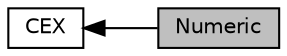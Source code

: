 digraph "Numeric"
{
  edge [fontname="Helvetica",fontsize="10",labelfontname="Helvetica",labelfontsize="10"];
  node [fontname="Helvetica",fontsize="10",shape=box];
  rankdir=LR;
  Node2 [label="CEX",height=0.2,width=0.4,color="black", fillcolor="white", style="filled",URL="$group___c_e_x.html",tooltip="Root Namespace."];
  Node1 [label="Numeric",height=0.2,width=0.4,color="black", fillcolor="grey75", style="filled", fontcolor="black",tooltip="SIMD and Big Integer Namespace."];
  Node2->Node1 [shape=plaintext, dir="back", style="solid"];
}
